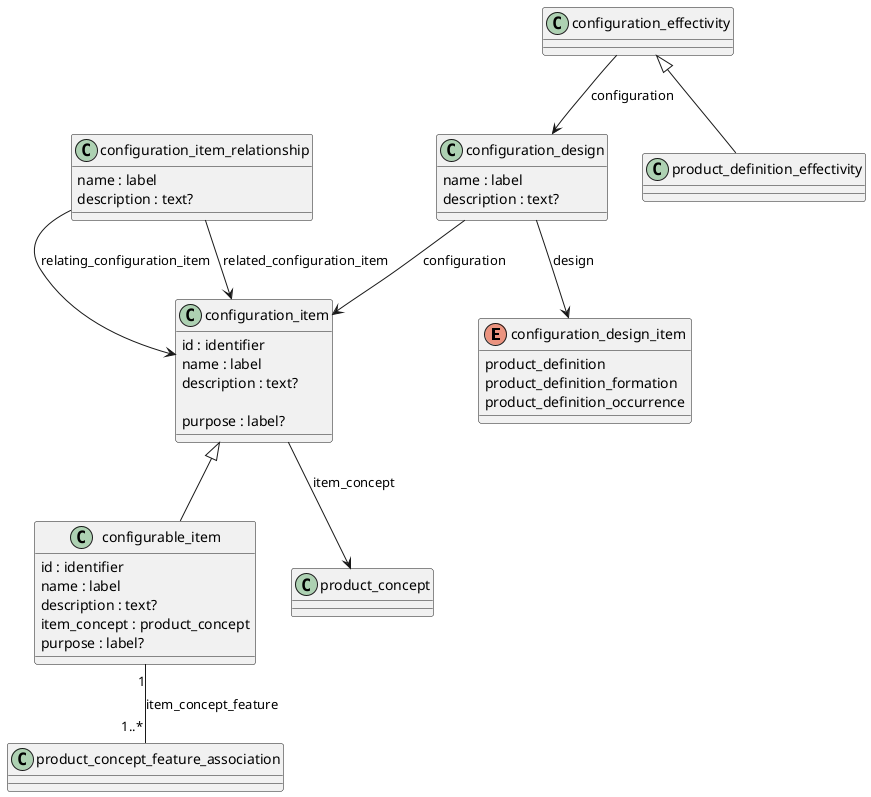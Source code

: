 @startuml

class configuration_design_item {
}

class configurable_item {
  id : identifier
  name : label
  description : text?
  item_concept : product_concept
  purpose : label?
}

class configuration_design {
  name : label
  description : text?
}

class configuration_effectivity {
}

class configuration_item {
  id : identifier
  name : label
  description : text?
  
  purpose : label?
}

class configuration_item_relationship {
  name : label
  description : text?
}

enum configuration_design_item {
   product_definition
   product_definition_formation
   product_definition_occurrence
}

configuration_item <|-- configurable_item
configuration_effectivity  <|-- product_definition_effectivity


configuration_item  --> product_concept : item_concept 

configurable_item "1" -- "1..*" product_concept_feature_association : item_concept_feature

configuration_design --> configuration_item : configuration
configuration_design --> configuration_design_item : design

configuration_effectivity --> configuration_design : configuration

configuration_item_relationship --> configuration_item : relating_configuration_item
configuration_item_relationship --> configuration_item : related_configuration_item

@enduml